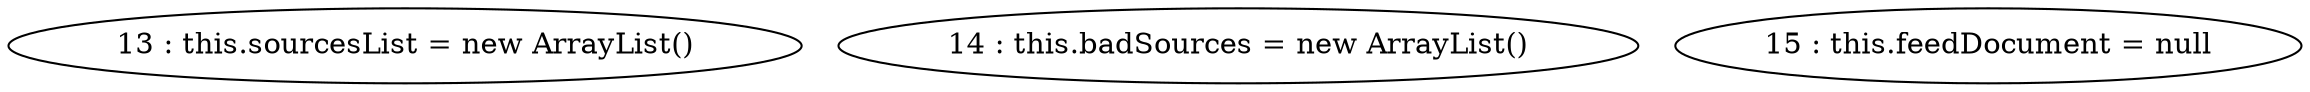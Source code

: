 digraph G {
"13 : this.sourcesList = new ArrayList()"
"14 : this.badSources = new ArrayList()"
"15 : this.feedDocument = null"
}